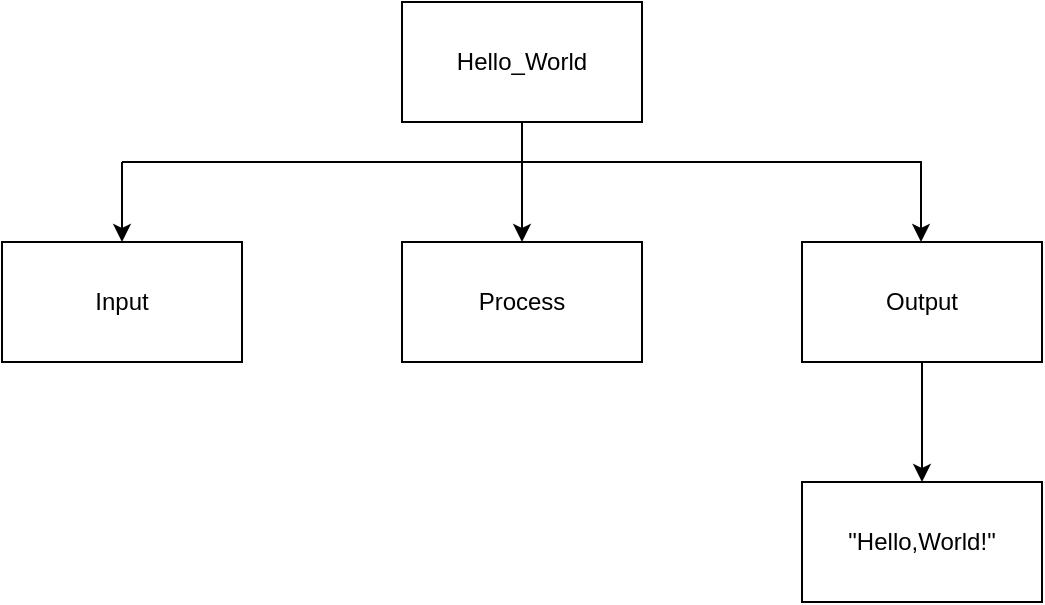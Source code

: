 <mxfile>
    <diagram id="wMB-GnGarNUcAw5iirI7" name="Page-1">
        <mxGraphModel dx="1074" dy="741" grid="1" gridSize="10" guides="1" tooltips="1" connect="1" arrows="1" fold="1" page="1" pageScale="1" pageWidth="827" pageHeight="1169" math="0" shadow="0">
            <root>
                <mxCell id="0"/>
                <mxCell id="1" parent="0"/>
                <mxCell id="2" value="Hello_World" style="rounded=0;whiteSpace=wrap;html=1;" vertex="1" parent="1">
                    <mxGeometry x="360" y="120" width="120" height="60" as="geometry"/>
                </mxCell>
                <mxCell id="3" value="" style="endArrow=classic;html=1;exitX=0.5;exitY=1;exitDx=0;exitDy=0;" edge="1" parent="1" source="2">
                    <mxGeometry width="50" height="50" relative="1" as="geometry">
                        <mxPoint x="390" y="410" as="sourcePoint"/>
                        <mxPoint x="420" y="240" as="targetPoint"/>
                    </mxGeometry>
                </mxCell>
                <mxCell id="4" value="Process" style="rounded=0;whiteSpace=wrap;html=1;" vertex="1" parent="1">
                    <mxGeometry x="360" y="240" width="120" height="60" as="geometry"/>
                </mxCell>
                <mxCell id="5" value="Output" style="rounded=0;whiteSpace=wrap;html=1;" vertex="1" parent="1">
                    <mxGeometry x="560" y="240" width="120" height="60" as="geometry"/>
                </mxCell>
                <mxCell id="6" value="Input" style="rounded=0;whiteSpace=wrap;html=1;" vertex="1" parent="1">
                    <mxGeometry x="160" y="240" width="120" height="60" as="geometry"/>
                </mxCell>
                <mxCell id="7" value="" style="endArrow=classic;html=1;exitX=0.5;exitY=1;exitDx=0;exitDy=0;" edge="1" parent="1" source="5">
                    <mxGeometry width="50" height="50" relative="1" as="geometry">
                        <mxPoint x="390" y="410" as="sourcePoint"/>
                        <mxPoint x="620" y="360" as="targetPoint"/>
                    </mxGeometry>
                </mxCell>
                <mxCell id="8" value="&quot;Hello,World!&quot;" style="rounded=0;whiteSpace=wrap;html=1;" vertex="1" parent="1">
                    <mxGeometry x="560" y="360" width="120" height="60" as="geometry"/>
                </mxCell>
                <mxCell id="9" value="" style="endArrow=none;html=1;" edge="1" parent="1">
                    <mxGeometry width="50" height="50" relative="1" as="geometry">
                        <mxPoint x="220" y="200" as="sourcePoint"/>
                        <mxPoint x="620" y="200" as="targetPoint"/>
                    </mxGeometry>
                </mxCell>
                <mxCell id="10" value="" style="endArrow=classic;html=1;" edge="1" parent="1" target="6">
                    <mxGeometry width="50" height="50" relative="1" as="geometry">
                        <mxPoint x="220" y="200" as="sourcePoint"/>
                        <mxPoint x="440" y="360" as="targetPoint"/>
                    </mxGeometry>
                </mxCell>
                <mxCell id="11" value="" style="endArrow=classic;html=1;" edge="1" parent="1">
                    <mxGeometry width="50" height="50" relative="1" as="geometry">
                        <mxPoint x="619.5" y="200" as="sourcePoint"/>
                        <mxPoint x="619.5" y="240" as="targetPoint"/>
                    </mxGeometry>
                </mxCell>
            </root>
        </mxGraphModel>
    </diagram>
</mxfile>